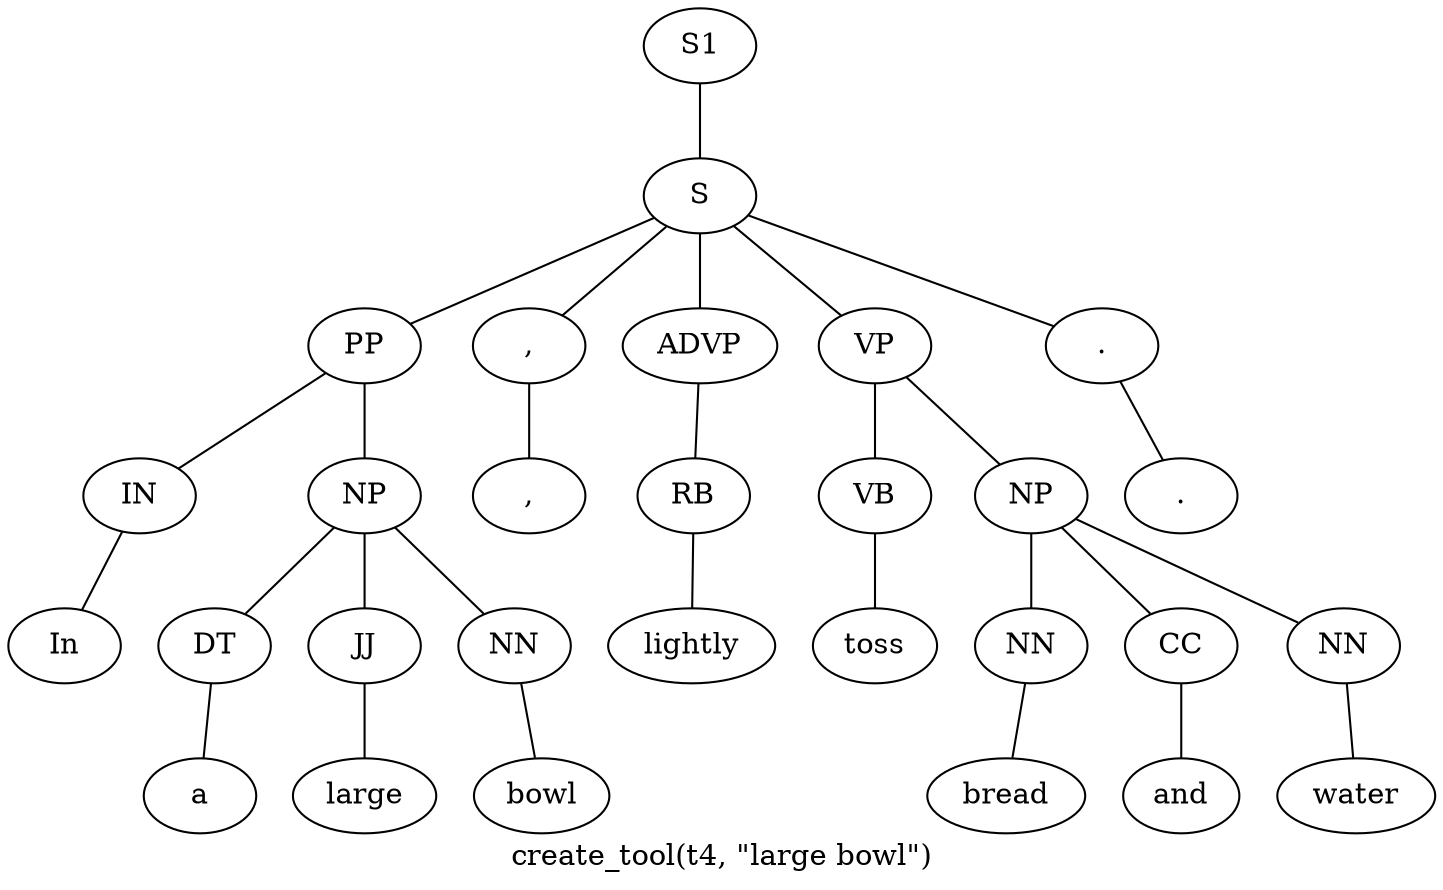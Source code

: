 graph SyntaxGraph {
	label = "create_tool(t4, \"large bowl\")";
	Node0 [label="S1"];
	Node1 [label="S"];
	Node2 [label="PP"];
	Node3 [label="IN"];
	Node4 [label="In"];
	Node5 [label="NP"];
	Node6 [label="DT"];
	Node7 [label="a"];
	Node8 [label="JJ"];
	Node9 [label="large"];
	Node10 [label="NN"];
	Node11 [label="bowl"];
	Node12 [label=","];
	Node13 [label=","];
	Node14 [label="ADVP"];
	Node15 [label="RB"];
	Node16 [label="lightly"];
	Node17 [label="VP"];
	Node18 [label="VB"];
	Node19 [label="toss"];
	Node20 [label="NP"];
	Node21 [label="NN"];
	Node22 [label="bread"];
	Node23 [label="CC"];
	Node24 [label="and"];
	Node25 [label="NN"];
	Node26 [label="water"];
	Node27 [label="."];
	Node28 [label="."];

	Node0 -- Node1;
	Node1 -- Node2;
	Node1 -- Node12;
	Node1 -- Node14;
	Node1 -- Node17;
	Node1 -- Node27;
	Node2 -- Node3;
	Node2 -- Node5;
	Node3 -- Node4;
	Node5 -- Node6;
	Node5 -- Node8;
	Node5 -- Node10;
	Node6 -- Node7;
	Node8 -- Node9;
	Node10 -- Node11;
	Node12 -- Node13;
	Node14 -- Node15;
	Node15 -- Node16;
	Node17 -- Node18;
	Node17 -- Node20;
	Node18 -- Node19;
	Node20 -- Node21;
	Node20 -- Node23;
	Node20 -- Node25;
	Node21 -- Node22;
	Node23 -- Node24;
	Node25 -- Node26;
	Node27 -- Node28;
}